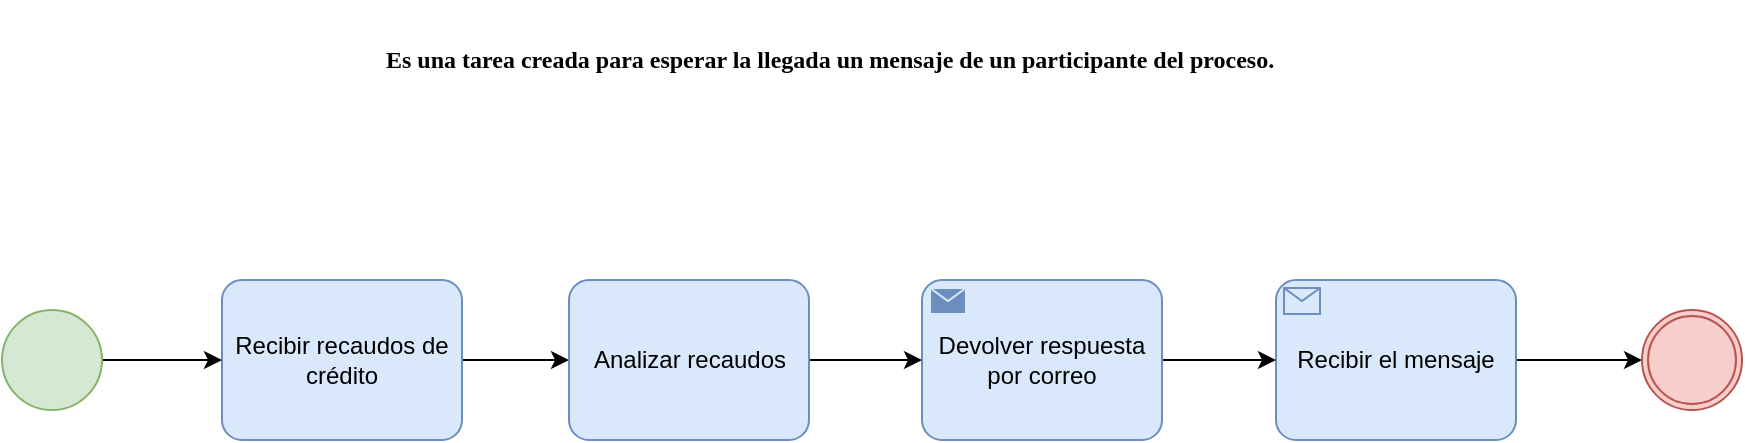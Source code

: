 <mxfile version="20.8.16" type="device"><diagram name="Página-1" id="dCPLgpLcT0bOhEs3naWy"><mxGraphModel dx="1985" dy="967" grid="1" gridSize="10" guides="1" tooltips="1" connect="1" arrows="1" fold="1" page="1" pageScale="1" pageWidth="827" pageHeight="1169" math="0" shadow="0"><root><mxCell id="0"/><mxCell id="1" parent="0"/><mxCell id="C5BEUgczc6FrgAv_WYqq-11" value="" style="edgeStyle=orthogonalEdgeStyle;rounded=0;orthogonalLoop=1;jettySize=auto;html=1;" edge="1" parent="1" source="C5BEUgczc6FrgAv_WYqq-1" target="C5BEUgczc6FrgAv_WYqq-5"><mxGeometry relative="1" as="geometry"/></mxCell><mxCell id="C5BEUgczc6FrgAv_WYqq-1" value="Recibir el mensaje" style="points=[[0.25,0,0],[0.5,0,0],[0.75,0,0],[1,0.25,0],[1,0.5,0],[1,0.75,0],[0.75,1,0],[0.5,1,0],[0.25,1,0],[0,0.75,0],[0,0.5,0],[0,0.25,0]];shape=mxgraph.bpmn.task;whiteSpace=wrap;rectStyle=rounded;size=10;html=1;taskMarker=receive;fillColor=#dae8fc;strokeColor=#6c8ebf;" vertex="1" parent="1"><mxGeometry x="687" y="300" width="120" height="80" as="geometry"/></mxCell><mxCell id="C5BEUgczc6FrgAv_WYqq-10" value="" style="edgeStyle=orthogonalEdgeStyle;rounded=0;orthogonalLoop=1;jettySize=auto;html=1;" edge="1" parent="1" source="C5BEUgczc6FrgAv_WYqq-2" target="C5BEUgczc6FrgAv_WYqq-1"><mxGeometry relative="1" as="geometry"/></mxCell><mxCell id="C5BEUgczc6FrgAv_WYqq-2" value="Devolver respuesta por correo" style="points=[[0.25,0,0],[0.5,0,0],[0.75,0,0],[1,0.25,0],[1,0.5,0],[1,0.75,0],[0.75,1,0],[0.5,1,0],[0.25,1,0],[0,0.75,0],[0,0.5,0],[0,0.25,0]];shape=mxgraph.bpmn.task;whiteSpace=wrap;rectStyle=rounded;size=10;html=1;taskMarker=send;fillColor=#dae8fc;strokeColor=#6c8ebf;" vertex="1" parent="1"><mxGeometry x="510" y="300" width="120" height="80" as="geometry"/></mxCell><mxCell id="C5BEUgczc6FrgAv_WYqq-8" value="" style="edgeStyle=orthogonalEdgeStyle;rounded=0;orthogonalLoop=1;jettySize=auto;html=1;" edge="1" parent="1" source="C5BEUgczc6FrgAv_WYqq-3" target="C5BEUgczc6FrgAv_WYqq-6"><mxGeometry relative="1" as="geometry"/></mxCell><mxCell id="C5BEUgczc6FrgAv_WYqq-3" value="Recibir recaudos de crédito" style="points=[[0.25,0,0],[0.5,0,0],[0.75,0,0],[1,0.25,0],[1,0.5,0],[1,0.75,0],[0.75,1,0],[0.5,1,0],[0.25,1,0],[0,0.75,0],[0,0.5,0],[0,0.25,0]];shape=mxgraph.bpmn.task;whiteSpace=wrap;rectStyle=rounded;size=10;html=1;taskMarker=abstract;fillColor=#dae8fc;strokeColor=#6c8ebf;" vertex="1" parent="1"><mxGeometry x="160" y="300" width="120" height="80" as="geometry"/></mxCell><mxCell id="C5BEUgczc6FrgAv_WYqq-7" value="" style="edgeStyle=orthogonalEdgeStyle;rounded=0;orthogonalLoop=1;jettySize=auto;html=1;" edge="1" parent="1" source="C5BEUgczc6FrgAv_WYqq-4" target="C5BEUgczc6FrgAv_WYqq-3"><mxGeometry relative="1" as="geometry"/></mxCell><mxCell id="C5BEUgczc6FrgAv_WYqq-4" value="" style="points=[[0.145,0.145,0],[0.5,0,0],[0.855,0.145,0],[1,0.5,0],[0.855,0.855,0],[0.5,1,0],[0.145,0.855,0],[0,0.5,0]];shape=mxgraph.bpmn.event;html=1;verticalLabelPosition=bottom;labelBackgroundColor=#ffffff;verticalAlign=top;align=center;perimeter=ellipsePerimeter;outlineConnect=0;aspect=fixed;outline=standard;symbol=general;fillColor=#d5e8d4;strokeColor=#82b366;" vertex="1" parent="1"><mxGeometry x="50" y="315" width="50" height="50" as="geometry"/></mxCell><mxCell id="C5BEUgczc6FrgAv_WYqq-5" value="" style="points=[[0.145,0.145,0],[0.5,0,0],[0.855,0.145,0],[1,0.5,0],[0.855,0.855,0],[0.5,1,0],[0.145,0.855,0],[0,0.5,0]];shape=mxgraph.bpmn.event;html=1;verticalLabelPosition=bottom;labelBackgroundColor=#ffffff;verticalAlign=top;align=center;perimeter=ellipsePerimeter;outlineConnect=0;aspect=fixed;outline=throwing;symbol=general;fillColor=#f8cecc;strokeColor=#b85450;" vertex="1" parent="1"><mxGeometry x="870" y="315" width="50" height="50" as="geometry"/></mxCell><mxCell id="C5BEUgczc6FrgAv_WYqq-9" value="" style="edgeStyle=orthogonalEdgeStyle;rounded=0;orthogonalLoop=1;jettySize=auto;html=1;" edge="1" parent="1" source="C5BEUgczc6FrgAv_WYqq-6" target="C5BEUgczc6FrgAv_WYqq-2"><mxGeometry relative="1" as="geometry"/></mxCell><mxCell id="C5BEUgczc6FrgAv_WYqq-6" value="Analizar recaudos" style="points=[[0.25,0,0],[0.5,0,0],[0.75,0,0],[1,0.25,0],[1,0.5,0],[1,0.75,0],[0.75,1,0],[0.5,1,0],[0.25,1,0],[0,0.75,0],[0,0.5,0],[0,0.25,0]];shape=mxgraph.bpmn.task;whiteSpace=wrap;rectStyle=rounded;size=10;html=1;taskMarker=abstract;fillColor=#dae8fc;strokeColor=#6c8ebf;" vertex="1" parent="1"><mxGeometry x="333.5" y="300" width="120" height="80" as="geometry"/></mxCell><mxCell id="C5BEUgczc6FrgAv_WYqq-13" value="&lt;h4&gt;&lt;font face=&quot;Georgia&quot;&gt;Es una tarea creada para esperar la llegada un mensaje de un participante del proceso.&lt;/font&gt;&lt;/h4&gt;" style="text;whiteSpace=wrap;html=1;" vertex="1" parent="1"><mxGeometry x="240" y="160" width="553" height="50" as="geometry"/></mxCell></root></mxGraphModel></diagram></mxfile>